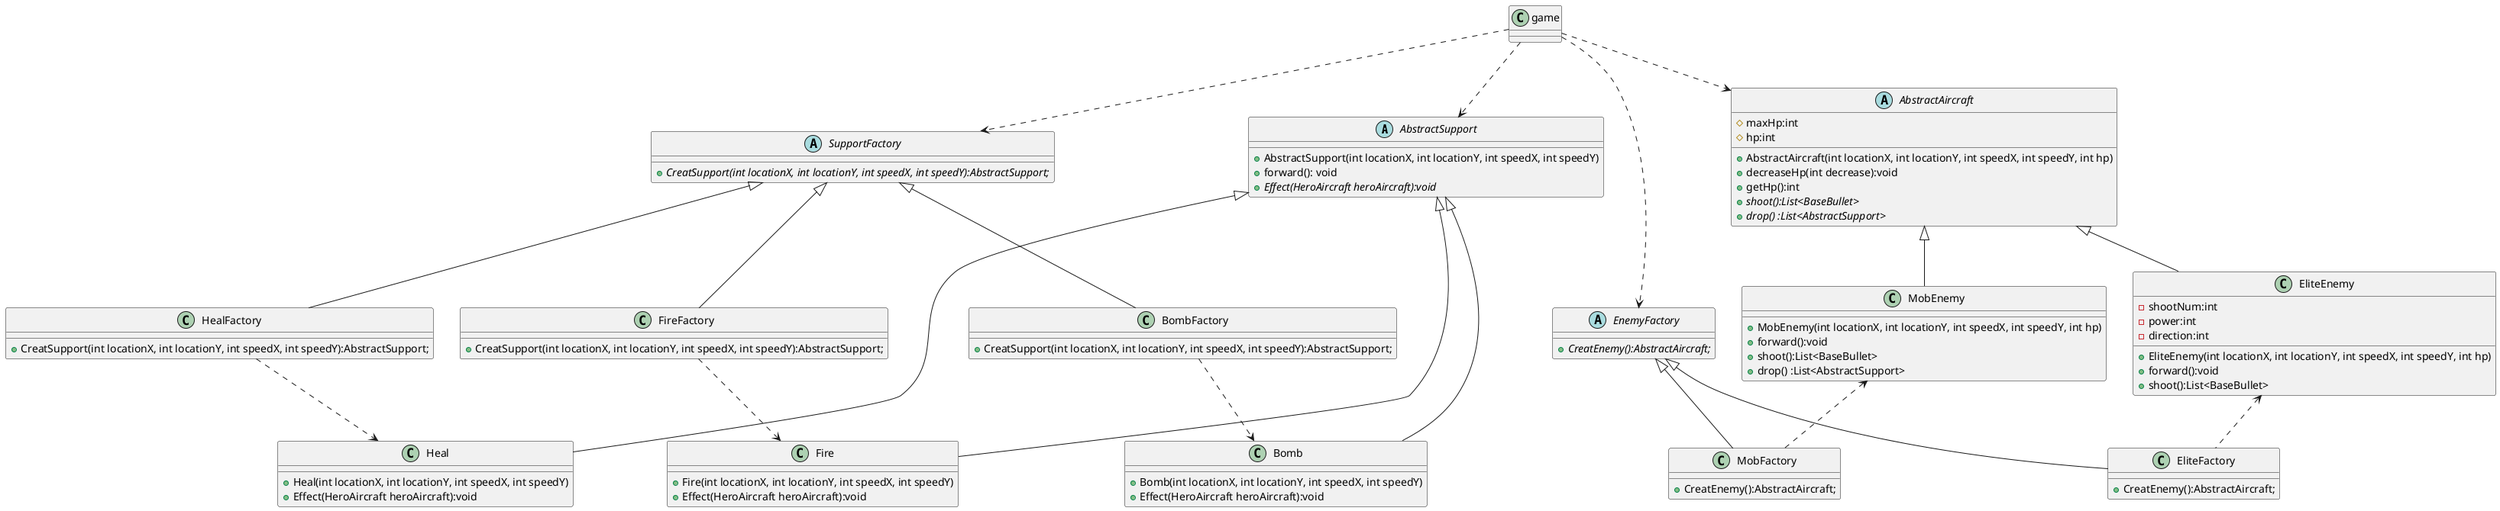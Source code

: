 @startuml
'https://plantuml.com/sequence-diagram

abstract AbstractSupport {
    + AbstractSupport(int locationX, int locationY, int speedX, int speedY)
    + forward(): void
    + {abstract} Effect(HeroAircraft heroAircraft):void
}

class Bomb {
    +Bomb(int locationX, int locationY, int speedX, int speedY)
    +Effect(HeroAircraft heroAircraft):void
}

class Fire {
    +Fire(int locationX, int locationY, int speedX, int speedY)
    +Effect(HeroAircraft heroAircraft):void
}

class Heal {
    +Heal(int locationX, int locationY, int speedX, int speedY)
    +Effect(HeroAircraft heroAircraft):void
}
AbstractSupport <|-- Bomb
AbstractSupport <|-- Fire
AbstractSupport <|-- Heal

abstract class SupportFactory {
    +{abstract}CreatSupport(int locationX, int locationY, int speedX, int speedY):AbstractSupport;
}
class BombFactory {
    +CreatSupport(int locationX, int locationY, int speedX, int speedY):AbstractSupport;
}
class FireFactory {
    +CreatSupport(int locationX, int locationY, int speedX, int speedY):AbstractSupport;
}

class HealFactory {
    +CreatSupport(int locationX, int locationY, int speedX, int speedY):AbstractSupport;
}
HealFactory ..> Heal
BombFactory ..> Bomb
FireFactory ..> Fire
SupportFactory <|-- BombFactory
SupportFactory <|-- FireFactory
SupportFactory <|-- HealFactory

class MobEnemy {
    + MobEnemy(int locationX, int locationY, int speedX, int speedY, int hp)
    + forward():void
    + shoot():List<BaseBullet>
    + drop() :List<AbstractSupport>
}
AbstractAircraft <|-- MobEnemy

class EliteEnemy {
    - shootNum:int
    - power:int
    - direction:int
    + EliteEnemy(int locationX, int locationY, int speedX, int speedY, int hp)
    + forward():void
    + shoot():List<BaseBullet>
}
AbstractAircraft <|-- EliteEnemy

abstract class AbstractAircraft
{
	# maxHp:int
    # hp:int
    + AbstractAircraft(int locationX, int locationY, int speedX, int speedY, int hp)
    + decreaseHp(int decrease):void
    + getHp():int
    + {abstract} shoot():List<BaseBullet>
    + {abstract} drop() :List<AbstractSupport>
 }

abstract class EnemyFactory {
    +{abstract}CreatEnemy():AbstractAircraft;
}
class EliteFactory {
    +CreatEnemy():AbstractAircraft;
}
class MobFactory {
    +CreatEnemy():AbstractAircraft;
}
MobEnemy <.. MobFactory
EliteEnemy <.. EliteFactory
EnemyFactory <|-- EliteFactory
EnemyFactory <|-- MobFactory

class game{}
game ..> AbstractAircraft
game ..> EnemyFactory
game ..> AbstractSupport
game ..> SupportFactory
@enduml
